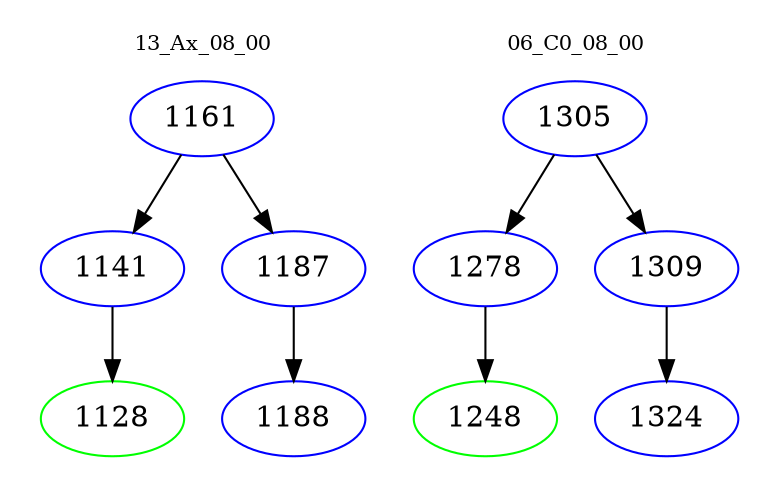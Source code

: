 digraph{
subgraph cluster_0 {
color = white
label = "13_Ax_08_00";
fontsize=10;
T0_1161 [label="1161", color="blue"]
T0_1161 -> T0_1141 [color="black"]
T0_1141 [label="1141", color="blue"]
T0_1141 -> T0_1128 [color="black"]
T0_1128 [label="1128", color="green"]
T0_1161 -> T0_1187 [color="black"]
T0_1187 [label="1187", color="blue"]
T0_1187 -> T0_1188 [color="black"]
T0_1188 [label="1188", color="blue"]
}
subgraph cluster_1 {
color = white
label = "06_C0_08_00";
fontsize=10;
T1_1305 [label="1305", color="blue"]
T1_1305 -> T1_1278 [color="black"]
T1_1278 [label="1278", color="blue"]
T1_1278 -> T1_1248 [color="black"]
T1_1248 [label="1248", color="green"]
T1_1305 -> T1_1309 [color="black"]
T1_1309 [label="1309", color="blue"]
T1_1309 -> T1_1324 [color="black"]
T1_1324 [label="1324", color="blue"]
}
}
